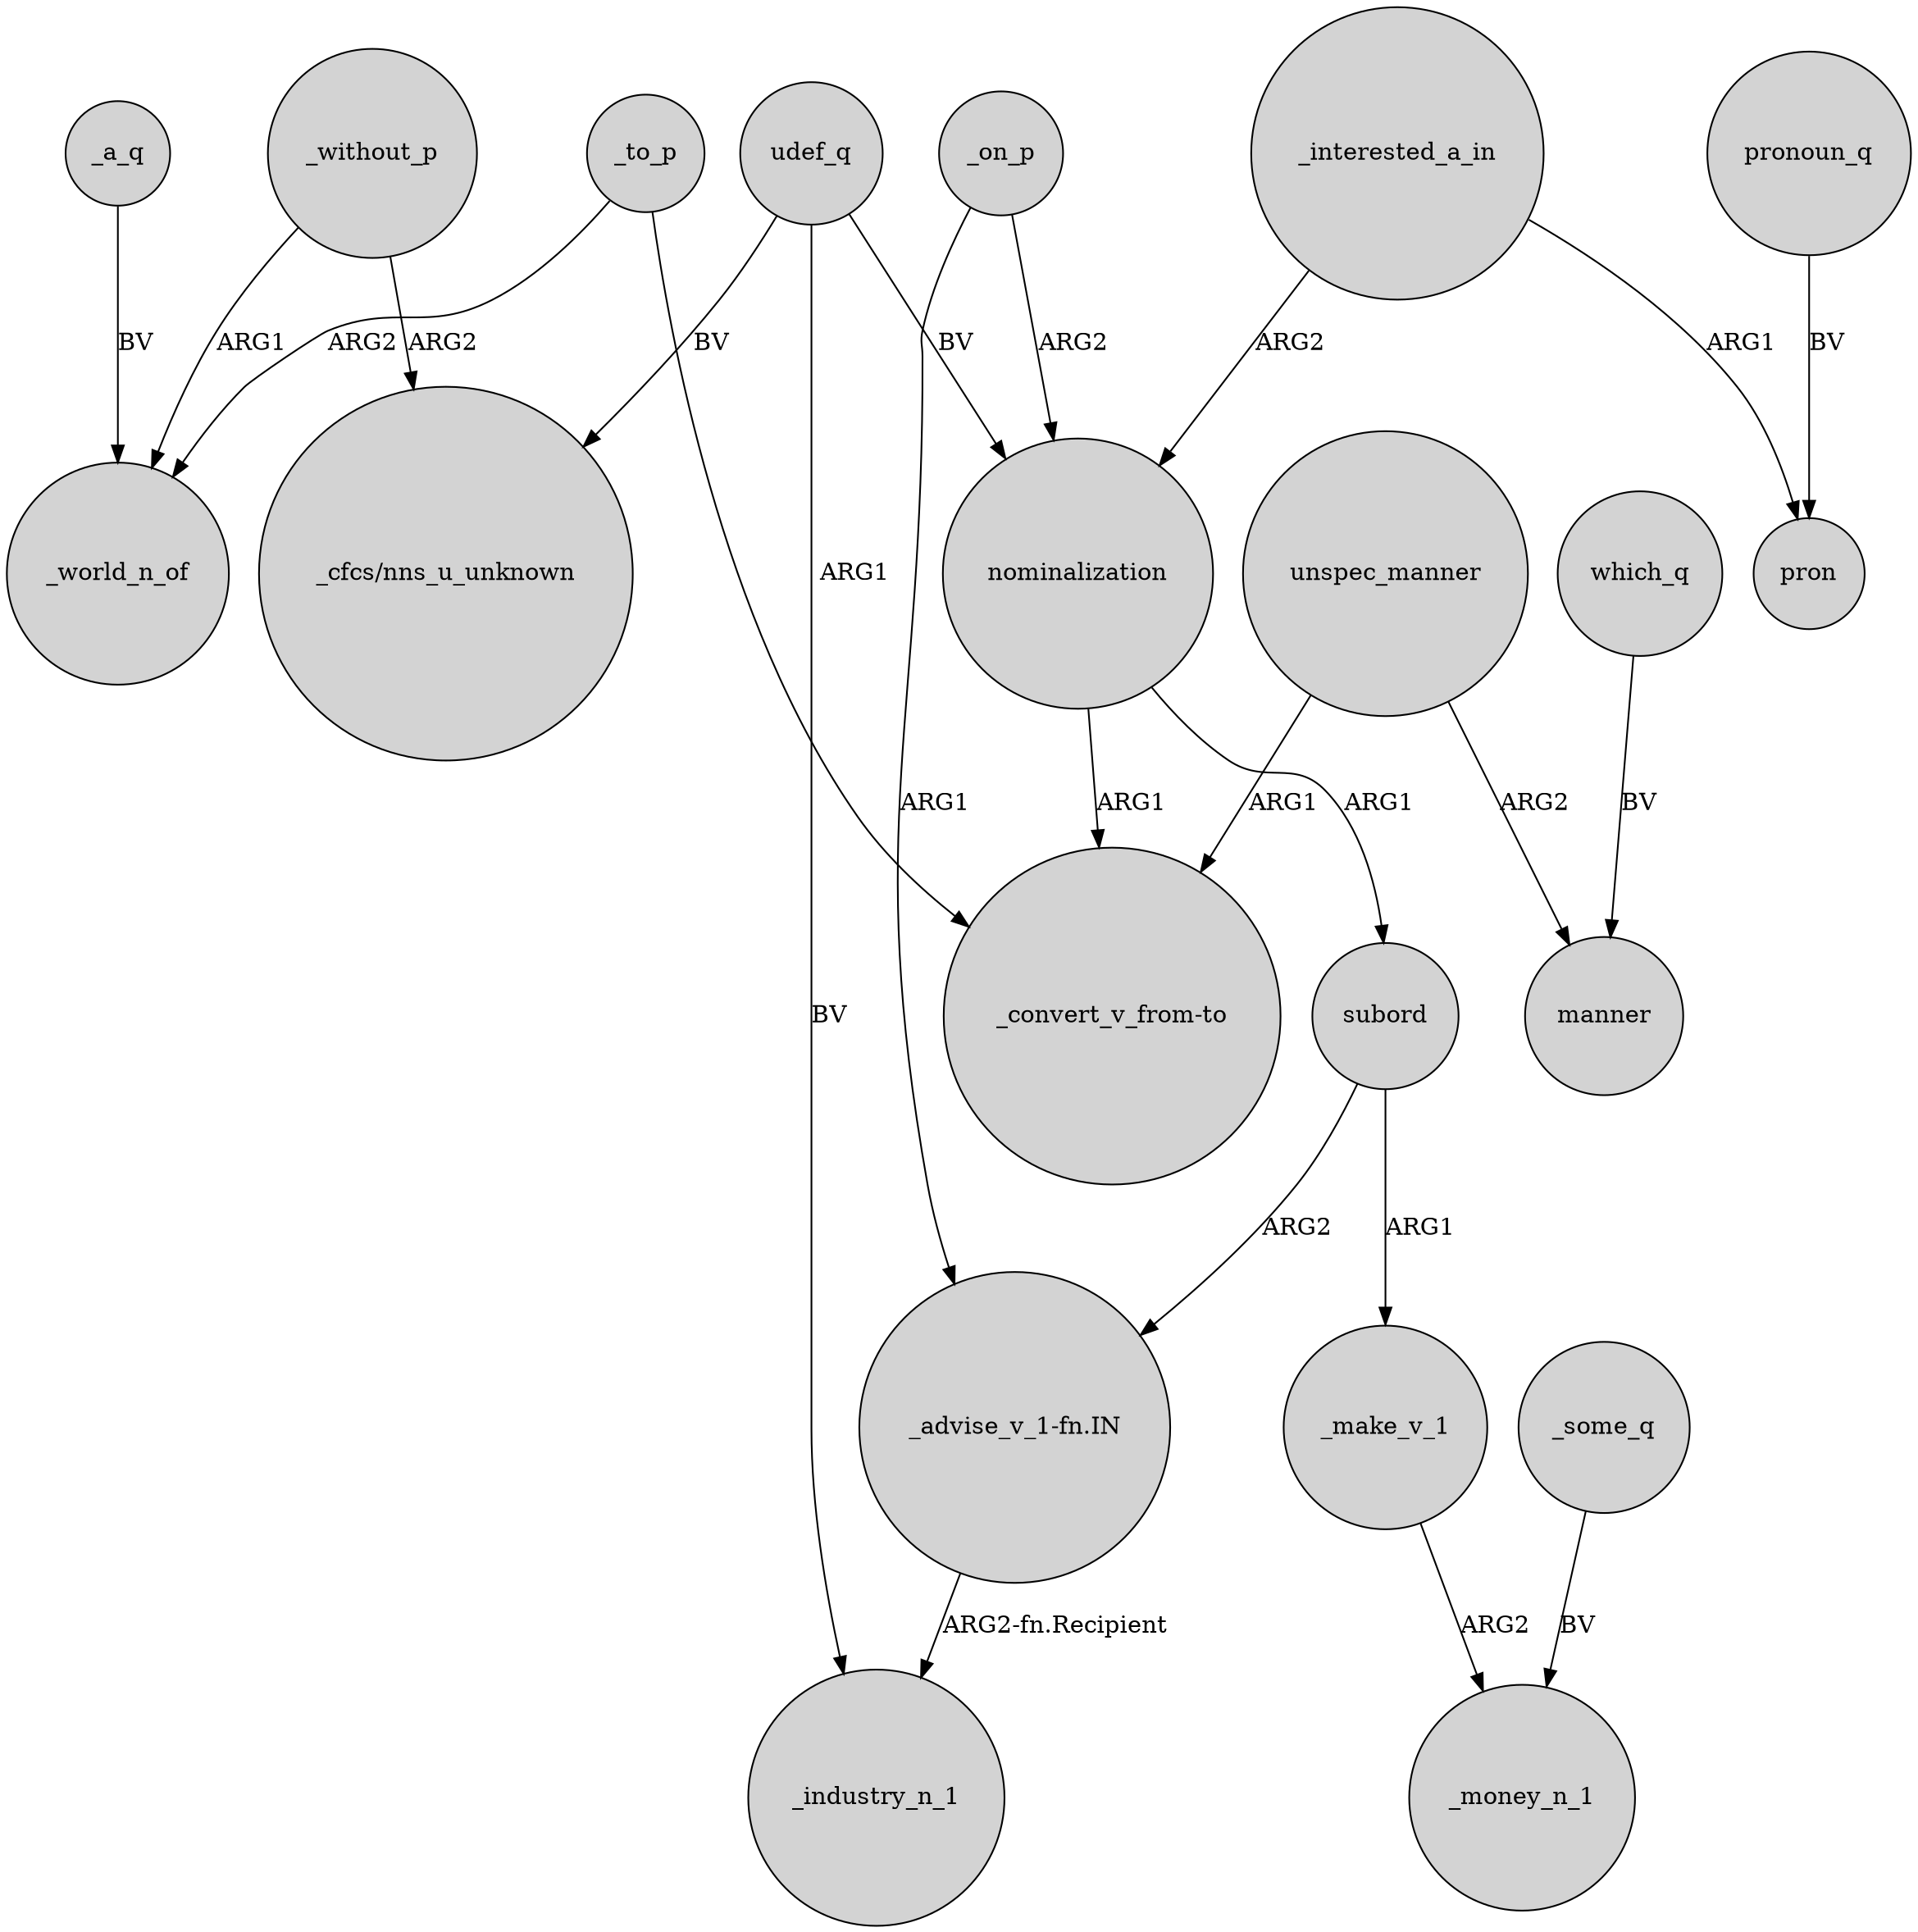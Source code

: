 digraph {
	node [shape=circle style=filled]
	_to_p -> _world_n_of [label=ARG2]
	_interested_a_in -> nominalization [label=ARG2]
	subord -> "_advise_v_1-fn.IN" [label=ARG2]
	unspec_manner -> "_convert_v_from-to" [label=ARG1]
	"_advise_v_1-fn.IN" -> _industry_n_1 [label="ARG2-fn.Recipient"]
	_on_p -> nominalization [label=ARG2]
	_some_q -> _money_n_1 [label=BV]
	_without_p -> _world_n_of [label=ARG1]
	_to_p -> "_convert_v_from-to" [label=ARG1]
	which_q -> manner [label=BV]
	nominalization -> "_convert_v_from-to" [label=ARG1]
	pronoun_q -> pron [label=BV]
	_a_q -> _world_n_of [label=BV]
	nominalization -> subord [label=ARG1]
	subord -> _make_v_1 [label=ARG1]
	_interested_a_in -> pron [label=ARG1]
	udef_q -> nominalization [label=BV]
	_without_p -> "_cfcs/nns_u_unknown" [label=ARG2]
	_make_v_1 -> _money_n_1 [label=ARG2]
	udef_q -> "_cfcs/nns_u_unknown" [label=BV]
	_on_p -> "_advise_v_1-fn.IN" [label=ARG1]
	unspec_manner -> manner [label=ARG2]
	udef_q -> _industry_n_1 [label=BV]
}
